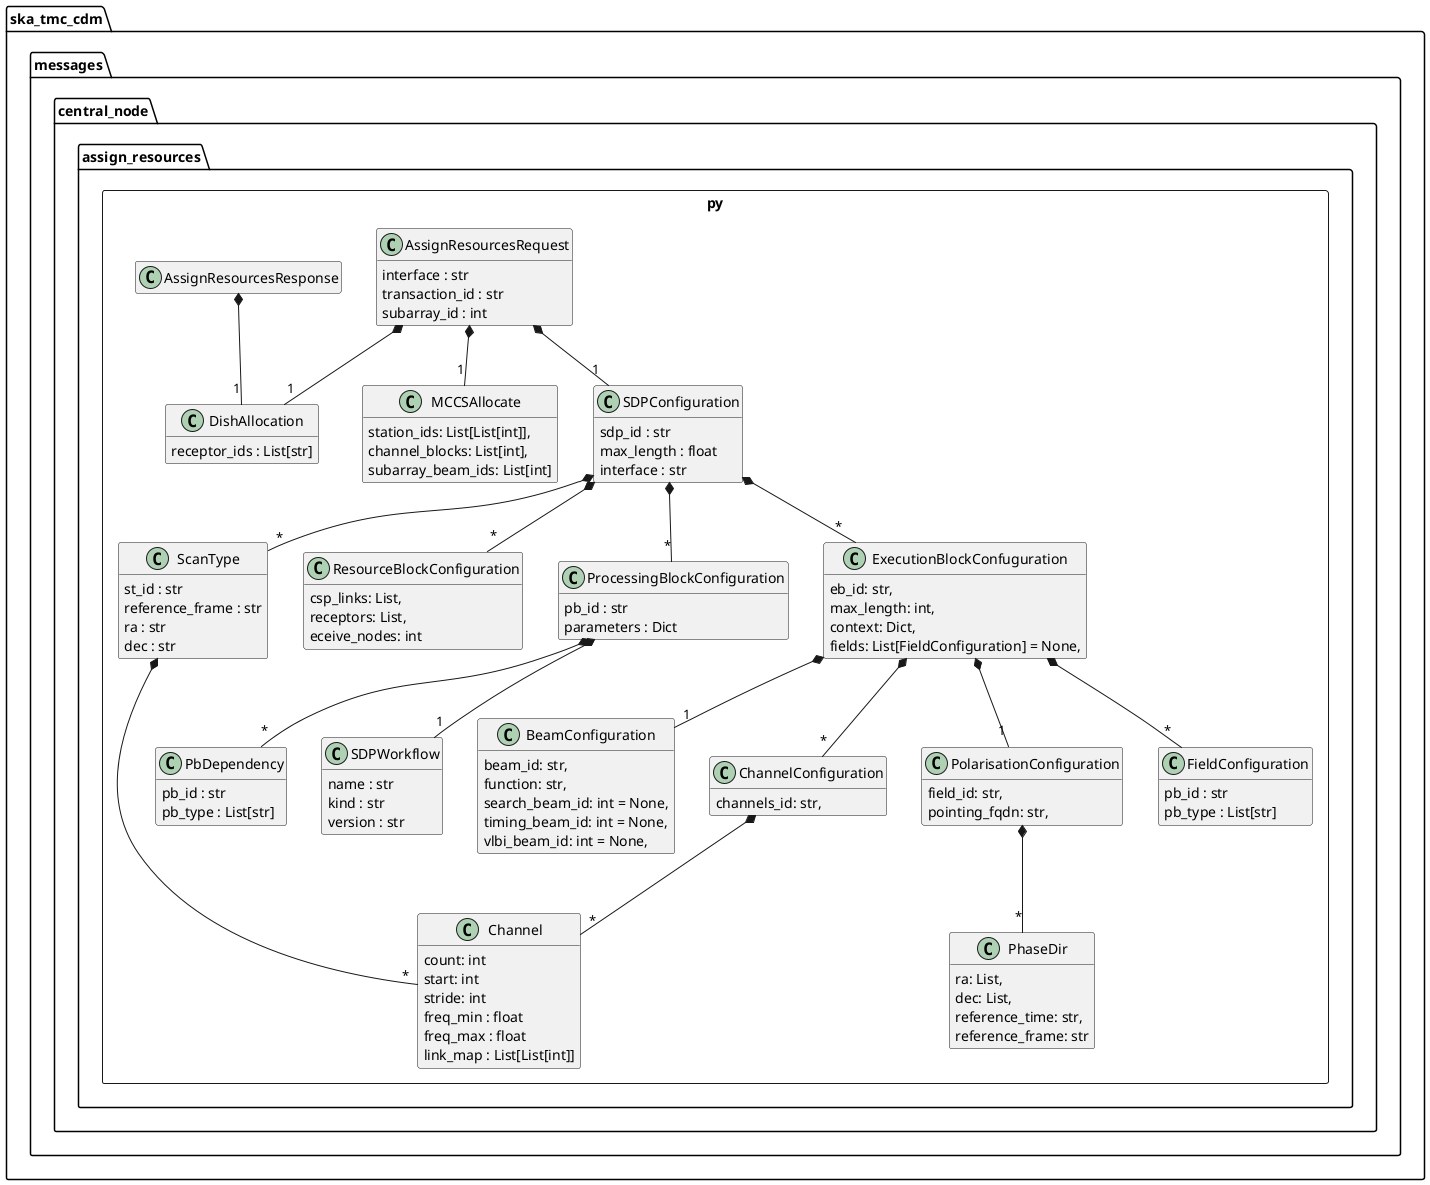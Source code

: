 @startuml
hide empty members

package ska_tmc_cdm.messages.central_node {
    package assign_resources.py <<Rectangle>> {
        class DishAllocation {
            receptor_ids : List[str]
        }

        class MCCSAllocate {
            station_ids: List[List[int]],
            channel_blocks: List[int],
            subarray_beam_ids: List[int]
        }

        class Channel {
            count: int
            start: int
            stride: int
            freq_min : float
            freq_max : float
            link_map : List[List[int]]
        }

        class ScanType {
            st_id : str
            reference_frame : str
            ra : str
            dec : str
        }
        ScanType *-- "*" Channel

        class PbDependency {
            pb_id : str
            pb_type : List[str]
        }
         class ResourceBlockConfiguration {
            csp_links: List, 
            receptors: List,
            eceive_nodes: int
        }
        class PhaseDir {
            ra: List,
            dec: List, 
            reference_time: str, 
            reference_frame: str
        }
        class BeamConfiguration {
            beam_id: str,
            function: str,
            search_beam_id: int = None,
            timing_beam_id: int = None,
            vlbi_beam_id: int = None,
        }
        class ChannelConfiguration {
            channels_id: str, 
        }
        ChannelConfiguration  *-- "*" Channel
        class PolarisationConfiguration {
            field_id: str, 
            pointing_fqdn: str, 
        }
        PolarisationConfiguration  *-- "*" PhaseDir
        class FieldConfiguration {
            pb_id : str
            pb_type : List[str]
        }
        class SDPWorkflow {
            name : str
            kind : str
            version : str
        }

        class ProcessingBlockConfiguration {
            pb_id : str
            parameters : Dict
        }
        ProcessingBlockConfiguration  *-- "1" SDPWorkflow
        ProcessingBlockConfiguration  *-- "*" PbDependency

        class ExecutionBlockConfuguration {
            eb_id: str,
            max_length: int,
            context: Dict,
            fields: List[FieldConfiguration] = None,
        }
        ExecutionBlockConfuguration  *-- "1" BeamConfiguration
        ExecutionBlockConfuguration  *-- "*" ChannelConfiguration
        ExecutionBlockConfuguration  *-- "1" PolarisationConfiguration
        ExecutionBlockConfuguration  *-- "*" FieldConfiguration

        class SDPConfiguration {
            sdp_id : str
            max_length : float
            interface : str
        }
        SDPConfiguration *-- "*" ScanType
        SDPConfiguration *-- "*" ProcessingBlockConfiguration
        SDPConfiguration *-- "*" ExecutionBlockConfuguration
        SDPConfiguration *-- "*" ResourceBlockConfiguration

        class AssignResourcesRequest {
            interface : str
            transaction_id : str
            subarray_id : int
        }

        AssignResourcesRequest *-- "1" DishAllocation
        AssignResourcesRequest *-- "1" MCCSAllocate
        AssignResourcesRequest *-- "1" SDPConfiguration

        class AssignResourcesResponse
        AssignResourcesResponse *-- "1" DishAllocation
	}
}

@enduml
